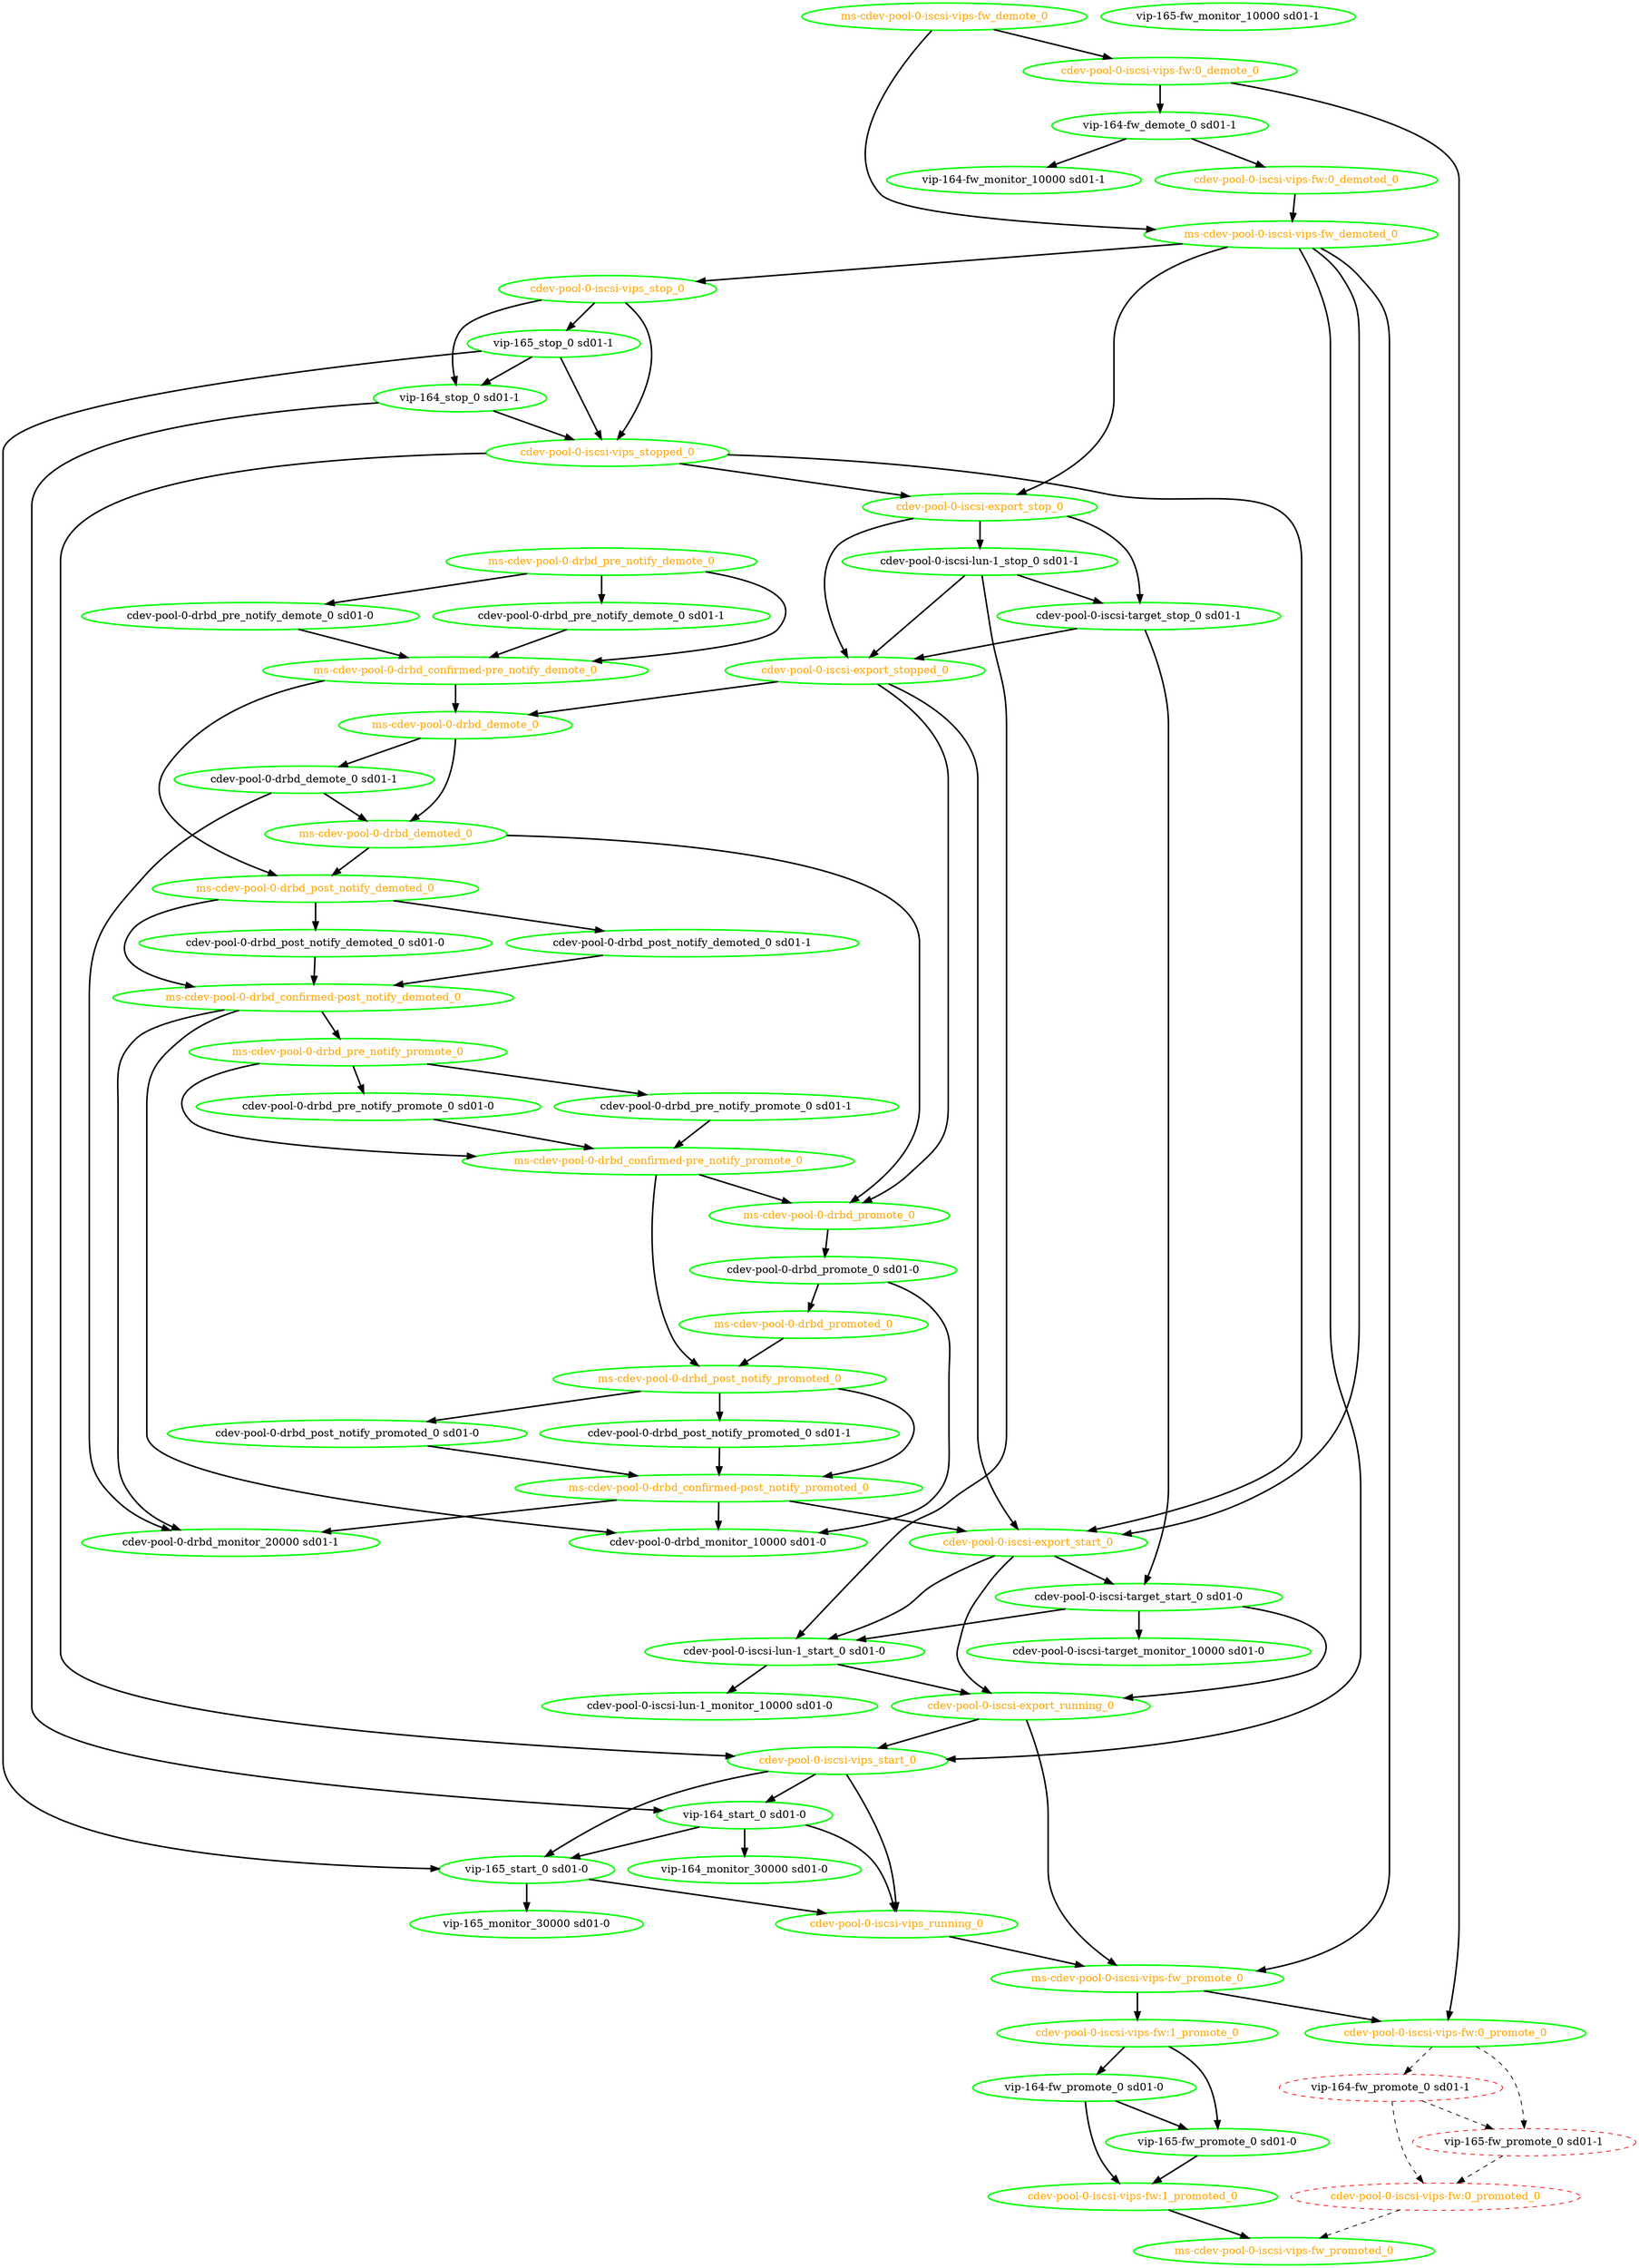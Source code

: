  digraph "g" {
"cdev-pool-0-drbd_demote_0 sd01-1" -> "cdev-pool-0-drbd_monitor_20000 sd01-1" [ style = bold]
"cdev-pool-0-drbd_demote_0 sd01-1" -> "ms-cdev-pool-0-drbd_demoted_0" [ style = bold]
"cdev-pool-0-drbd_demote_0 sd01-1" [ style=bold color="green" fontcolor="black"]
"cdev-pool-0-drbd_monitor_10000 sd01-0" [ style=bold color="green" fontcolor="black"]
"cdev-pool-0-drbd_monitor_20000 sd01-1" [ style=bold color="green" fontcolor="black"]
"cdev-pool-0-drbd_post_notify_demoted_0 sd01-0" -> "ms-cdev-pool-0-drbd_confirmed-post_notify_demoted_0" [ style = bold]
"cdev-pool-0-drbd_post_notify_demoted_0 sd01-0" [ style=bold color="green" fontcolor="black"]
"cdev-pool-0-drbd_post_notify_demoted_0 sd01-1" -> "ms-cdev-pool-0-drbd_confirmed-post_notify_demoted_0" [ style = bold]
"cdev-pool-0-drbd_post_notify_demoted_0 sd01-1" [ style=bold color="green" fontcolor="black"]
"cdev-pool-0-drbd_post_notify_promoted_0 sd01-0" -> "ms-cdev-pool-0-drbd_confirmed-post_notify_promoted_0" [ style = bold]
"cdev-pool-0-drbd_post_notify_promoted_0 sd01-0" [ style=bold color="green" fontcolor="black"]
"cdev-pool-0-drbd_post_notify_promoted_0 sd01-1" -> "ms-cdev-pool-0-drbd_confirmed-post_notify_promoted_0" [ style = bold]
"cdev-pool-0-drbd_post_notify_promoted_0 sd01-1" [ style=bold color="green" fontcolor="black"]
"cdev-pool-0-drbd_pre_notify_demote_0 sd01-0" -> "ms-cdev-pool-0-drbd_confirmed-pre_notify_demote_0" [ style = bold]
"cdev-pool-0-drbd_pre_notify_demote_0 sd01-0" [ style=bold color="green" fontcolor="black"]
"cdev-pool-0-drbd_pre_notify_demote_0 sd01-1" -> "ms-cdev-pool-0-drbd_confirmed-pre_notify_demote_0" [ style = bold]
"cdev-pool-0-drbd_pre_notify_demote_0 sd01-1" [ style=bold color="green" fontcolor="black"]
"cdev-pool-0-drbd_pre_notify_promote_0 sd01-0" -> "ms-cdev-pool-0-drbd_confirmed-pre_notify_promote_0" [ style = bold]
"cdev-pool-0-drbd_pre_notify_promote_0 sd01-0" [ style=bold color="green" fontcolor="black"]
"cdev-pool-0-drbd_pre_notify_promote_0 sd01-1" -> "ms-cdev-pool-0-drbd_confirmed-pre_notify_promote_0" [ style = bold]
"cdev-pool-0-drbd_pre_notify_promote_0 sd01-1" [ style=bold color="green" fontcolor="black"]
"cdev-pool-0-drbd_promote_0 sd01-0" -> "cdev-pool-0-drbd_monitor_10000 sd01-0" [ style = bold]
"cdev-pool-0-drbd_promote_0 sd01-0" -> "ms-cdev-pool-0-drbd_promoted_0" [ style = bold]
"cdev-pool-0-drbd_promote_0 sd01-0" [ style=bold color="green" fontcolor="black"]
"cdev-pool-0-iscsi-export_running_0" -> "cdev-pool-0-iscsi-vips_start_0" [ style = bold]
"cdev-pool-0-iscsi-export_running_0" -> "ms-cdev-pool-0-iscsi-vips-fw_promote_0" [ style = bold]
"cdev-pool-0-iscsi-export_running_0" [ style=bold color="green" fontcolor="orange"]
"cdev-pool-0-iscsi-export_start_0" -> "cdev-pool-0-iscsi-export_running_0" [ style = bold]
"cdev-pool-0-iscsi-export_start_0" -> "cdev-pool-0-iscsi-lun-1_start_0 sd01-0" [ style = bold]
"cdev-pool-0-iscsi-export_start_0" -> "cdev-pool-0-iscsi-target_start_0 sd01-0" [ style = bold]
"cdev-pool-0-iscsi-export_start_0" [ style=bold color="green" fontcolor="orange"]
"cdev-pool-0-iscsi-export_stop_0" -> "cdev-pool-0-iscsi-export_stopped_0" [ style = bold]
"cdev-pool-0-iscsi-export_stop_0" -> "cdev-pool-0-iscsi-lun-1_stop_0 sd01-1" [ style = bold]
"cdev-pool-0-iscsi-export_stop_0" -> "cdev-pool-0-iscsi-target_stop_0 sd01-1" [ style = bold]
"cdev-pool-0-iscsi-export_stop_0" [ style=bold color="green" fontcolor="orange"]
"cdev-pool-0-iscsi-export_stopped_0" -> "cdev-pool-0-iscsi-export_start_0" [ style = bold]
"cdev-pool-0-iscsi-export_stopped_0" -> "ms-cdev-pool-0-drbd_demote_0" [ style = bold]
"cdev-pool-0-iscsi-export_stopped_0" -> "ms-cdev-pool-0-drbd_promote_0" [ style = bold]
"cdev-pool-0-iscsi-export_stopped_0" [ style=bold color="green" fontcolor="orange"]
"cdev-pool-0-iscsi-lun-1_monitor_10000 sd01-0" [ style=bold color="green" fontcolor="black"]
"cdev-pool-0-iscsi-lun-1_start_0 sd01-0" -> "cdev-pool-0-iscsi-export_running_0" [ style = bold]
"cdev-pool-0-iscsi-lun-1_start_0 sd01-0" -> "cdev-pool-0-iscsi-lun-1_monitor_10000 sd01-0" [ style = bold]
"cdev-pool-0-iscsi-lun-1_start_0 sd01-0" [ style=bold color="green" fontcolor="black"]
"cdev-pool-0-iscsi-lun-1_stop_0 sd01-1" -> "cdev-pool-0-iscsi-export_stopped_0" [ style = bold]
"cdev-pool-0-iscsi-lun-1_stop_0 sd01-1" -> "cdev-pool-0-iscsi-lun-1_start_0 sd01-0" [ style = bold]
"cdev-pool-0-iscsi-lun-1_stop_0 sd01-1" -> "cdev-pool-0-iscsi-target_stop_0 sd01-1" [ style = bold]
"cdev-pool-0-iscsi-lun-1_stop_0 sd01-1" [ style=bold color="green" fontcolor="black"]
"cdev-pool-0-iscsi-target_monitor_10000 sd01-0" [ style=bold color="green" fontcolor="black"]
"cdev-pool-0-iscsi-target_start_0 sd01-0" -> "cdev-pool-0-iscsi-export_running_0" [ style = bold]
"cdev-pool-0-iscsi-target_start_0 sd01-0" -> "cdev-pool-0-iscsi-lun-1_start_0 sd01-0" [ style = bold]
"cdev-pool-0-iscsi-target_start_0 sd01-0" -> "cdev-pool-0-iscsi-target_monitor_10000 sd01-0" [ style = bold]
"cdev-pool-0-iscsi-target_start_0 sd01-0" [ style=bold color="green" fontcolor="black"]
"cdev-pool-0-iscsi-target_stop_0 sd01-1" -> "cdev-pool-0-iscsi-export_stopped_0" [ style = bold]
"cdev-pool-0-iscsi-target_stop_0 sd01-1" -> "cdev-pool-0-iscsi-target_start_0 sd01-0" [ style = bold]
"cdev-pool-0-iscsi-target_stop_0 sd01-1" [ style=bold color="green" fontcolor="black"]
"cdev-pool-0-iscsi-vips-fw:0_demote_0" -> "cdev-pool-0-iscsi-vips-fw:0_promote_0" [ style = bold]
"cdev-pool-0-iscsi-vips-fw:0_demote_0" -> "vip-164-fw_demote_0 sd01-1" [ style = bold]
"cdev-pool-0-iscsi-vips-fw:0_demote_0" [ style=bold color="green" fontcolor="orange"]
"cdev-pool-0-iscsi-vips-fw:0_demoted_0" -> "ms-cdev-pool-0-iscsi-vips-fw_demoted_0" [ style = bold]
"cdev-pool-0-iscsi-vips-fw:0_demoted_0" [ style=bold color="green" fontcolor="orange"]
"cdev-pool-0-iscsi-vips-fw:0_promote_0" -> "vip-164-fw_promote_0 sd01-1" [ style = dashed]
"cdev-pool-0-iscsi-vips-fw:0_promote_0" -> "vip-165-fw_promote_0 sd01-1" [ style = dashed]
"cdev-pool-0-iscsi-vips-fw:0_promote_0" [ style=bold color="green" fontcolor="orange"]
"cdev-pool-0-iscsi-vips-fw:0_promoted_0" -> "ms-cdev-pool-0-iscsi-vips-fw_promoted_0" [ style = dashed]
"cdev-pool-0-iscsi-vips-fw:0_promoted_0" [ style=dashed color="red" fontcolor="orange"]
"cdev-pool-0-iscsi-vips-fw:1_promote_0" -> "vip-164-fw_promote_0 sd01-0" [ style = bold]
"cdev-pool-0-iscsi-vips-fw:1_promote_0" -> "vip-165-fw_promote_0 sd01-0" [ style = bold]
"cdev-pool-0-iscsi-vips-fw:1_promote_0" [ style=bold color="green" fontcolor="orange"]
"cdev-pool-0-iscsi-vips-fw:1_promoted_0" -> "ms-cdev-pool-0-iscsi-vips-fw_promoted_0" [ style = bold]
"cdev-pool-0-iscsi-vips-fw:1_promoted_0" [ style=bold color="green" fontcolor="orange"]
"cdev-pool-0-iscsi-vips_running_0" -> "ms-cdev-pool-0-iscsi-vips-fw_promote_0" [ style = bold]
"cdev-pool-0-iscsi-vips_running_0" [ style=bold color="green" fontcolor="orange"]
"cdev-pool-0-iscsi-vips_start_0" -> "cdev-pool-0-iscsi-vips_running_0" [ style = bold]
"cdev-pool-0-iscsi-vips_start_0" -> "vip-164_start_0 sd01-0" [ style = bold]
"cdev-pool-0-iscsi-vips_start_0" -> "vip-165_start_0 sd01-0" [ style = bold]
"cdev-pool-0-iscsi-vips_start_0" [ style=bold color="green" fontcolor="orange"]
"cdev-pool-0-iscsi-vips_stop_0" -> "cdev-pool-0-iscsi-vips_stopped_0" [ style = bold]
"cdev-pool-0-iscsi-vips_stop_0" -> "vip-164_stop_0 sd01-1" [ style = bold]
"cdev-pool-0-iscsi-vips_stop_0" -> "vip-165_stop_0 sd01-1" [ style = bold]
"cdev-pool-0-iscsi-vips_stop_0" [ style=bold color="green" fontcolor="orange"]
"cdev-pool-0-iscsi-vips_stopped_0" -> "cdev-pool-0-iscsi-export_start_0" [ style = bold]
"cdev-pool-0-iscsi-vips_stopped_0" -> "cdev-pool-0-iscsi-export_stop_0" [ style = bold]
"cdev-pool-0-iscsi-vips_stopped_0" -> "cdev-pool-0-iscsi-vips_start_0" [ style = bold]
"cdev-pool-0-iscsi-vips_stopped_0" [ style=bold color="green" fontcolor="orange"]
"ms-cdev-pool-0-drbd_confirmed-post_notify_demoted_0" -> "cdev-pool-0-drbd_monitor_10000 sd01-0" [ style = bold]
"ms-cdev-pool-0-drbd_confirmed-post_notify_demoted_0" -> "cdev-pool-0-drbd_monitor_20000 sd01-1" [ style = bold]
"ms-cdev-pool-0-drbd_confirmed-post_notify_demoted_0" -> "ms-cdev-pool-0-drbd_pre_notify_promote_0" [ style = bold]
"ms-cdev-pool-0-drbd_confirmed-post_notify_demoted_0" [ style=bold color="green" fontcolor="orange"]
"ms-cdev-pool-0-drbd_confirmed-post_notify_promoted_0" -> "cdev-pool-0-drbd_monitor_10000 sd01-0" [ style = bold]
"ms-cdev-pool-0-drbd_confirmed-post_notify_promoted_0" -> "cdev-pool-0-drbd_monitor_20000 sd01-1" [ style = bold]
"ms-cdev-pool-0-drbd_confirmed-post_notify_promoted_0" -> "cdev-pool-0-iscsi-export_start_0" [ style = bold]
"ms-cdev-pool-0-drbd_confirmed-post_notify_promoted_0" [ style=bold color="green" fontcolor="orange"]
"ms-cdev-pool-0-drbd_confirmed-pre_notify_demote_0" -> "ms-cdev-pool-0-drbd_demote_0" [ style = bold]
"ms-cdev-pool-0-drbd_confirmed-pre_notify_demote_0" -> "ms-cdev-pool-0-drbd_post_notify_demoted_0" [ style = bold]
"ms-cdev-pool-0-drbd_confirmed-pre_notify_demote_0" [ style=bold color="green" fontcolor="orange"]
"ms-cdev-pool-0-drbd_confirmed-pre_notify_promote_0" -> "ms-cdev-pool-0-drbd_post_notify_promoted_0" [ style = bold]
"ms-cdev-pool-0-drbd_confirmed-pre_notify_promote_0" -> "ms-cdev-pool-0-drbd_promote_0" [ style = bold]
"ms-cdev-pool-0-drbd_confirmed-pre_notify_promote_0" [ style=bold color="green" fontcolor="orange"]
"ms-cdev-pool-0-drbd_demote_0" -> "cdev-pool-0-drbd_demote_0 sd01-1" [ style = bold]
"ms-cdev-pool-0-drbd_demote_0" -> "ms-cdev-pool-0-drbd_demoted_0" [ style = bold]
"ms-cdev-pool-0-drbd_demote_0" [ style=bold color="green" fontcolor="orange"]
"ms-cdev-pool-0-drbd_demoted_0" -> "ms-cdev-pool-0-drbd_post_notify_demoted_0" [ style = bold]
"ms-cdev-pool-0-drbd_demoted_0" -> "ms-cdev-pool-0-drbd_promote_0" [ style = bold]
"ms-cdev-pool-0-drbd_demoted_0" [ style=bold color="green" fontcolor="orange"]
"ms-cdev-pool-0-drbd_post_notify_demoted_0" -> "cdev-pool-0-drbd_post_notify_demoted_0 sd01-0" [ style = bold]
"ms-cdev-pool-0-drbd_post_notify_demoted_0" -> "cdev-pool-0-drbd_post_notify_demoted_0 sd01-1" [ style = bold]
"ms-cdev-pool-0-drbd_post_notify_demoted_0" -> "ms-cdev-pool-0-drbd_confirmed-post_notify_demoted_0" [ style = bold]
"ms-cdev-pool-0-drbd_post_notify_demoted_0" [ style=bold color="green" fontcolor="orange"]
"ms-cdev-pool-0-drbd_post_notify_promoted_0" -> "cdev-pool-0-drbd_post_notify_promoted_0 sd01-0" [ style = bold]
"ms-cdev-pool-0-drbd_post_notify_promoted_0" -> "cdev-pool-0-drbd_post_notify_promoted_0 sd01-1" [ style = bold]
"ms-cdev-pool-0-drbd_post_notify_promoted_0" -> "ms-cdev-pool-0-drbd_confirmed-post_notify_promoted_0" [ style = bold]
"ms-cdev-pool-0-drbd_post_notify_promoted_0" [ style=bold color="green" fontcolor="orange"]
"ms-cdev-pool-0-drbd_pre_notify_demote_0" -> "cdev-pool-0-drbd_pre_notify_demote_0 sd01-0" [ style = bold]
"ms-cdev-pool-0-drbd_pre_notify_demote_0" -> "cdev-pool-0-drbd_pre_notify_demote_0 sd01-1" [ style = bold]
"ms-cdev-pool-0-drbd_pre_notify_demote_0" -> "ms-cdev-pool-0-drbd_confirmed-pre_notify_demote_0" [ style = bold]
"ms-cdev-pool-0-drbd_pre_notify_demote_0" [ style=bold color="green" fontcolor="orange"]
"ms-cdev-pool-0-drbd_pre_notify_promote_0" -> "cdev-pool-0-drbd_pre_notify_promote_0 sd01-0" [ style = bold]
"ms-cdev-pool-0-drbd_pre_notify_promote_0" -> "cdev-pool-0-drbd_pre_notify_promote_0 sd01-1" [ style = bold]
"ms-cdev-pool-0-drbd_pre_notify_promote_0" -> "ms-cdev-pool-0-drbd_confirmed-pre_notify_promote_0" [ style = bold]
"ms-cdev-pool-0-drbd_pre_notify_promote_0" [ style=bold color="green" fontcolor="orange"]
"ms-cdev-pool-0-drbd_promote_0" -> "cdev-pool-0-drbd_promote_0 sd01-0" [ style = bold]
"ms-cdev-pool-0-drbd_promote_0" [ style=bold color="green" fontcolor="orange"]
"ms-cdev-pool-0-drbd_promoted_0" -> "ms-cdev-pool-0-drbd_post_notify_promoted_0" [ style = bold]
"ms-cdev-pool-0-drbd_promoted_0" [ style=bold color="green" fontcolor="orange"]
"ms-cdev-pool-0-iscsi-vips-fw_demote_0" -> "cdev-pool-0-iscsi-vips-fw:0_demote_0" [ style = bold]
"ms-cdev-pool-0-iscsi-vips-fw_demote_0" -> "ms-cdev-pool-0-iscsi-vips-fw_demoted_0" [ style = bold]
"ms-cdev-pool-0-iscsi-vips-fw_demote_0" [ style=bold color="green" fontcolor="orange"]
"ms-cdev-pool-0-iscsi-vips-fw_demoted_0" -> "cdev-pool-0-iscsi-export_start_0" [ style = bold]
"ms-cdev-pool-0-iscsi-vips-fw_demoted_0" -> "cdev-pool-0-iscsi-export_stop_0" [ style = bold]
"ms-cdev-pool-0-iscsi-vips-fw_demoted_0" -> "cdev-pool-0-iscsi-vips_start_0" [ style = bold]
"ms-cdev-pool-0-iscsi-vips-fw_demoted_0" -> "cdev-pool-0-iscsi-vips_stop_0" [ style = bold]
"ms-cdev-pool-0-iscsi-vips-fw_demoted_0" -> "ms-cdev-pool-0-iscsi-vips-fw_promote_0" [ style = bold]
"ms-cdev-pool-0-iscsi-vips-fw_demoted_0" [ style=bold color="green" fontcolor="orange"]
"ms-cdev-pool-0-iscsi-vips-fw_promote_0" -> "cdev-pool-0-iscsi-vips-fw:0_promote_0" [ style = bold]
"ms-cdev-pool-0-iscsi-vips-fw_promote_0" -> "cdev-pool-0-iscsi-vips-fw:1_promote_0" [ style = bold]
"ms-cdev-pool-0-iscsi-vips-fw_promote_0" [ style=bold color="green" fontcolor="orange"]
"ms-cdev-pool-0-iscsi-vips-fw_promoted_0" [ style=bold color="green" fontcolor="orange"]
"vip-164-fw_demote_0 sd01-1" -> "cdev-pool-0-iscsi-vips-fw:0_demoted_0" [ style = bold]
"vip-164-fw_demote_0 sd01-1" -> "vip-164-fw_monitor_10000 sd01-1" [ style = bold]
"vip-164-fw_demote_0 sd01-1" [ style=bold color="green" fontcolor="black"]
"vip-164-fw_monitor_10000 sd01-1" [ style=bold color="green" fontcolor="black"]
"vip-164-fw_promote_0 sd01-0" -> "cdev-pool-0-iscsi-vips-fw:1_promoted_0" [ style = bold]
"vip-164-fw_promote_0 sd01-0" -> "vip-165-fw_promote_0 sd01-0" [ style = bold]
"vip-164-fw_promote_0 sd01-0" [ style=bold color="green" fontcolor="black"]
"vip-164-fw_promote_0 sd01-1" -> "cdev-pool-0-iscsi-vips-fw:0_promoted_0" [ style = dashed]
"vip-164-fw_promote_0 sd01-1" -> "vip-165-fw_promote_0 sd01-1" [ style = dashed]
"vip-164-fw_promote_0 sd01-1" [ style=dashed color="red" fontcolor="black"]
"vip-164_monitor_30000 sd01-0" [ style=bold color="green" fontcolor="black"]
"vip-164_start_0 sd01-0" -> "cdev-pool-0-iscsi-vips_running_0" [ style = bold]
"vip-164_start_0 sd01-0" -> "vip-164_monitor_30000 sd01-0" [ style = bold]
"vip-164_start_0 sd01-0" -> "vip-165_start_0 sd01-0" [ style = bold]
"vip-164_start_0 sd01-0" [ style=bold color="green" fontcolor="black"]
"vip-164_stop_0 sd01-1" -> "cdev-pool-0-iscsi-vips_stopped_0" [ style = bold]
"vip-164_stop_0 sd01-1" -> "vip-164_start_0 sd01-0" [ style = bold]
"vip-164_stop_0 sd01-1" [ style=bold color="green" fontcolor="black"]
"vip-165-fw_monitor_10000 sd01-1" [ style=bold color="green" fontcolor="black"]
"vip-165-fw_promote_0 sd01-0" -> "cdev-pool-0-iscsi-vips-fw:1_promoted_0" [ style = bold]
"vip-165-fw_promote_0 sd01-0" [ style=bold color="green" fontcolor="black"]
"vip-165-fw_promote_0 sd01-1" -> "cdev-pool-0-iscsi-vips-fw:0_promoted_0" [ style = dashed]
"vip-165-fw_promote_0 sd01-1" [ style=dashed color="red" fontcolor="black"]
"vip-165_monitor_30000 sd01-0" [ style=bold color="green" fontcolor="black"]
"vip-165_start_0 sd01-0" -> "cdev-pool-0-iscsi-vips_running_0" [ style = bold]
"vip-165_start_0 sd01-0" -> "vip-165_monitor_30000 sd01-0" [ style = bold]
"vip-165_start_0 sd01-0" [ style=bold color="green" fontcolor="black"]
"vip-165_stop_0 sd01-1" -> "cdev-pool-0-iscsi-vips_stopped_0" [ style = bold]
"vip-165_stop_0 sd01-1" -> "vip-164_stop_0 sd01-1" [ style = bold]
"vip-165_stop_0 sd01-1" -> "vip-165_start_0 sd01-0" [ style = bold]
"vip-165_stop_0 sd01-1" [ style=bold color="green" fontcolor="black"]
}
